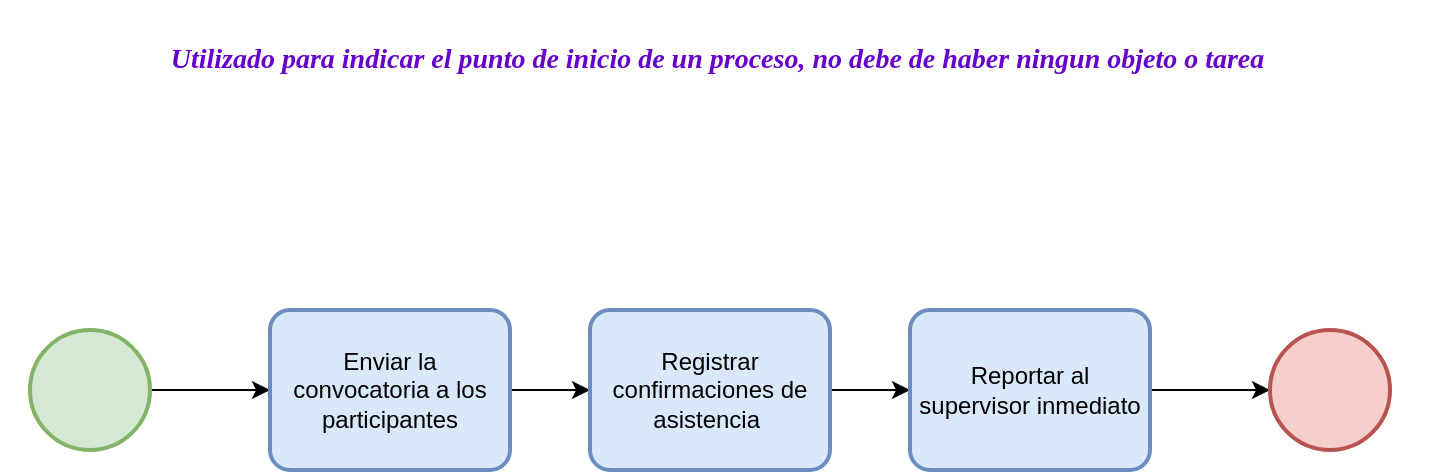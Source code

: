 <mxfile version="20.3.0" type="device"><diagram name="Página-1" id="Uc9wi1665r5-yHZadz6x"><mxGraphModel dx="868" dy="553" grid="1" gridSize="10" guides="1" tooltips="1" connect="1" arrows="1" fold="1" page="1" pageScale="1" pageWidth="827" pageHeight="1169" math="0" shadow="0"><root><mxCell id="0"/><mxCell id="1" parent="0"/><mxCell id="jMhhRykYJ0tR0ChIbErZ-6" style="edgeStyle=orthogonalEdgeStyle;rounded=0;orthogonalLoop=1;jettySize=auto;html=1;entryX=0;entryY=0.5;entryDx=0;entryDy=0;entryPerimeter=0;" parent="1" source="jMhhRykYJ0tR0ChIbErZ-1" target="jMhhRykYJ0tR0ChIbErZ-2" edge="1"><mxGeometry relative="1" as="geometry"/></mxCell><mxCell id="jMhhRykYJ0tR0ChIbErZ-1" value="" style="points=[[0.145,0.145,0],[0.5,0,0],[0.855,0.145,0],[1,0.5,0],[0.855,0.855,0],[0.5,1,0],[0.145,0.855,0],[0,0.5,0]];shape=mxgraph.bpmn.event;html=1;verticalLabelPosition=bottom;labelBackgroundColor=#ffffff;verticalAlign=top;align=center;perimeter=ellipsePerimeter;outlineConnect=0;aspect=fixed;outline=standard;symbol=general;fillColor=#d5e8d4;strokeColor=#82b366;strokeWidth=2;" parent="1" vertex="1"><mxGeometry x="80" y="250" width="60" height="60" as="geometry"/></mxCell><mxCell id="jMhhRykYJ0tR0ChIbErZ-7" style="edgeStyle=orthogonalEdgeStyle;rounded=0;orthogonalLoop=1;jettySize=auto;html=1;entryX=0;entryY=0.5;entryDx=0;entryDy=0;entryPerimeter=0;" parent="1" source="jMhhRykYJ0tR0ChIbErZ-2" target="jMhhRykYJ0tR0ChIbErZ-3" edge="1"><mxGeometry relative="1" as="geometry"/></mxCell><mxCell id="jMhhRykYJ0tR0ChIbErZ-2" value="Enviar la convocatoria a los participantes" style="points=[[0.25,0,0],[0.5,0,0],[0.75,0,0],[1,0.25,0],[1,0.5,0],[1,0.75,0],[0.75,1,0],[0.5,1,0],[0.25,1,0],[0,0.75,0],[0,0.5,0],[0,0.25,0]];shape=mxgraph.bpmn.task;whiteSpace=wrap;rectStyle=rounded;size=10;html=1;taskMarker=abstract;strokeWidth=2;fillColor=#dae8fc;strokeColor=#6c8ebf;" parent="1" vertex="1"><mxGeometry x="200" y="240" width="120" height="80" as="geometry"/></mxCell><mxCell id="jMhhRykYJ0tR0ChIbErZ-9" style="edgeStyle=orthogonalEdgeStyle;rounded=0;orthogonalLoop=1;jettySize=auto;html=1;entryX=0;entryY=0.5;entryDx=0;entryDy=0;entryPerimeter=0;" parent="1" source="jMhhRykYJ0tR0ChIbErZ-3" target="jMhhRykYJ0tR0ChIbErZ-4" edge="1"><mxGeometry relative="1" as="geometry"/></mxCell><mxCell id="jMhhRykYJ0tR0ChIbErZ-3" value="Registrar confirmaciones de asistencia&amp;nbsp;" style="points=[[0.25,0,0],[0.5,0,0],[0.75,0,0],[1,0.25,0],[1,0.5,0],[1,0.75,0],[0.75,1,0],[0.5,1,0],[0.25,1,0],[0,0.75,0],[0,0.5,0],[0,0.25,0]];shape=mxgraph.bpmn.task;whiteSpace=wrap;rectStyle=rounded;size=10;html=1;taskMarker=abstract;strokeWidth=2;fillColor=#dae8fc;strokeColor=#6c8ebf;" parent="1" vertex="1"><mxGeometry x="360" y="240" width="120" height="80" as="geometry"/></mxCell><mxCell id="jMhhRykYJ0tR0ChIbErZ-10" style="edgeStyle=orthogonalEdgeStyle;rounded=0;orthogonalLoop=1;jettySize=auto;html=1;" parent="1" source="jMhhRykYJ0tR0ChIbErZ-4" target="jMhhRykYJ0tR0ChIbErZ-5" edge="1"><mxGeometry relative="1" as="geometry"/></mxCell><mxCell id="jMhhRykYJ0tR0ChIbErZ-4" value="Reportar al supervisor inmediato" style="points=[[0.25,0,0],[0.5,0,0],[0.75,0,0],[1,0.25,0],[1,0.5,0],[1,0.75,0],[0.75,1,0],[0.5,1,0],[0.25,1,0],[0,0.75,0],[0,0.5,0],[0,0.25,0]];shape=mxgraph.bpmn.task;whiteSpace=wrap;rectStyle=rounded;size=10;html=1;taskMarker=abstract;strokeWidth=2;fillColor=#dae8fc;strokeColor=#6c8ebf;" parent="1" vertex="1"><mxGeometry x="520" y="240" width="120" height="80" as="geometry"/></mxCell><mxCell id="jMhhRykYJ0tR0ChIbErZ-5" value="" style="points=[[0.145,0.145,0],[0.5,0,0],[0.855,0.145,0],[1,0.5,0],[0.855,0.855,0],[0.5,1,0],[0.145,0.855,0],[0,0.5,0]];shape=mxgraph.bpmn.event;html=1;verticalLabelPosition=bottom;labelBackgroundColor=#ffffff;verticalAlign=top;align=center;perimeter=ellipsePerimeter;outlineConnect=0;aspect=fixed;outline=standard;symbol=general;fillColor=#f8cecc;strokeColor=#b85450;strokeWidth=2;" parent="1" vertex="1"><mxGeometry x="700" y="250" width="60" height="60" as="geometry"/></mxCell><mxCell id="0kOIumxrlsD2M7fDcBXC-1" value="&lt;h5&gt;&lt;font color=&quot;#6600cc&quot; face=&quot;Georgia&quot; style=&quot;font-size: 14px;&quot;&gt;&lt;i style=&quot;&quot;&gt;Utilizado para indicar el punto de inicio de un proceso, no debe de haber ningun objeto o tarea&amp;nbsp;&lt;/i&gt;&lt;/font&gt;&lt;/h5&gt;" style="text;html=1;align=center;verticalAlign=middle;resizable=0;points=[];autosize=1;strokeColor=none;fillColor=none;" vertex="1" parent="1"><mxGeometry x="65" y="85" width="720" height="60" as="geometry"/></mxCell></root></mxGraphModel></diagram></mxfile>